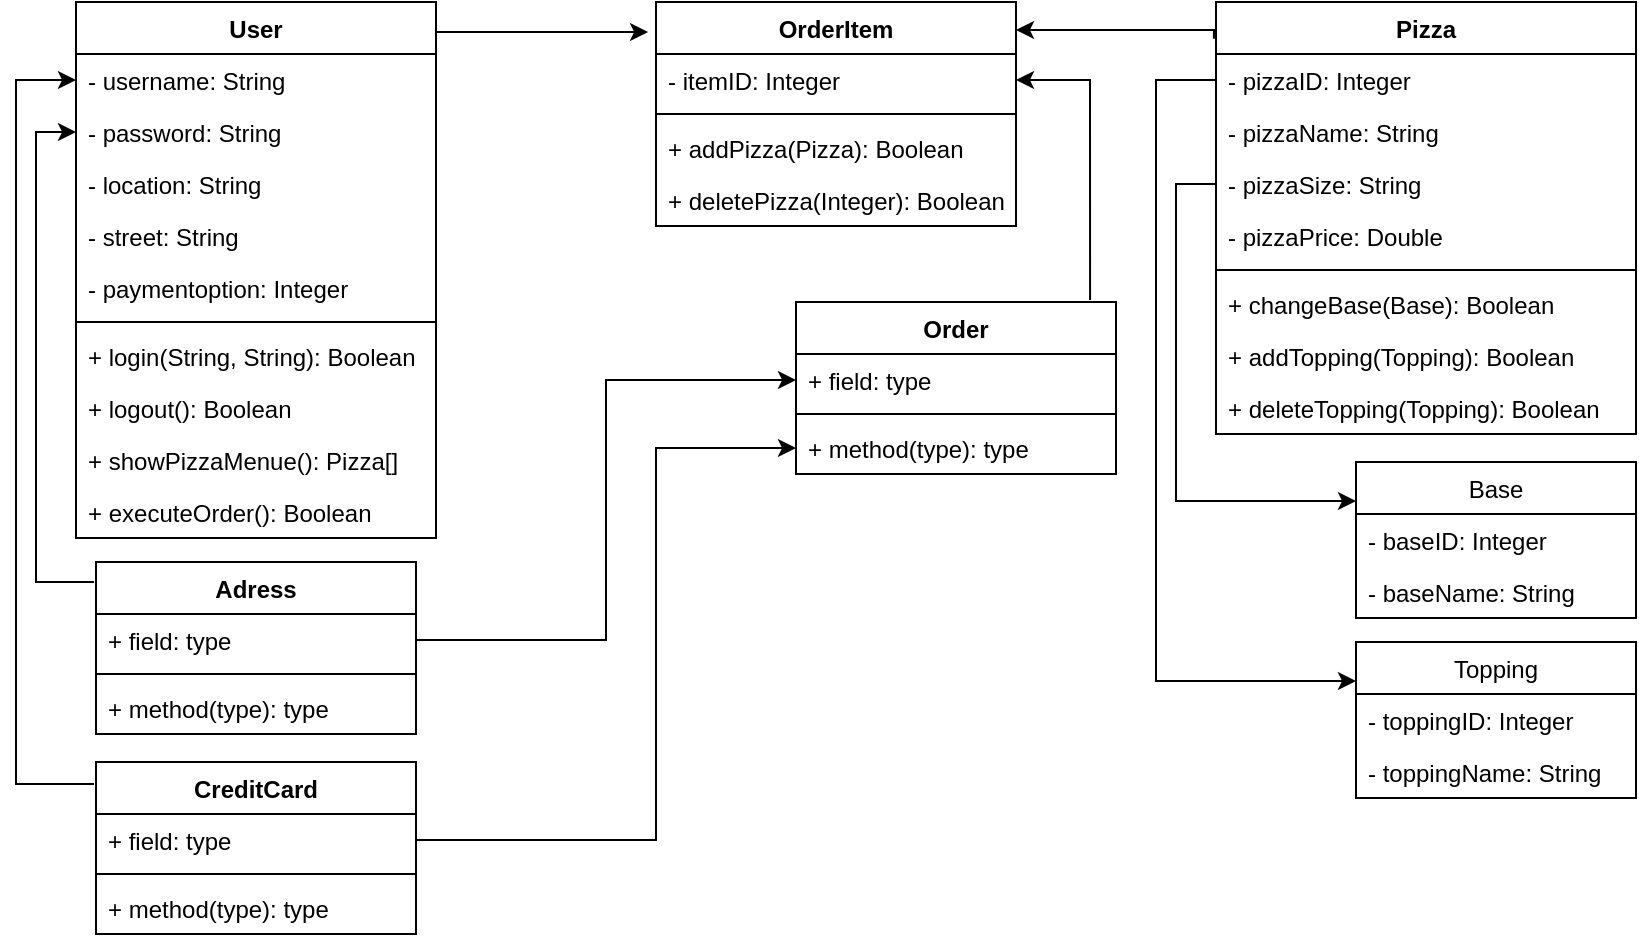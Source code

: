 <mxfile version="14.1.8" type="github">
  <diagram id="C5RBs43oDa-KdzZeNtuy" name="Page-1">
    <mxGraphModel dx="868" dy="482" grid="1" gridSize="10" guides="1" tooltips="1" connect="1" arrows="1" fold="1" page="1" pageScale="1" pageWidth="827" pageHeight="1169" math="0" shadow="0">
      <root>
        <mxCell id="WIyWlLk6GJQsqaUBKTNV-0" />
        <mxCell id="WIyWlLk6GJQsqaUBKTNV-1" parent="WIyWlLk6GJQsqaUBKTNV-0" />
        <mxCell id="uV1599xkfmc2XIZDll-U-7" value="User" style="swimlane;fontStyle=1;align=center;verticalAlign=top;childLayout=stackLayout;horizontal=1;startSize=26;horizontalStack=0;resizeParent=1;resizeParentMax=0;resizeLast=0;collapsible=1;marginBottom=0;" parent="WIyWlLk6GJQsqaUBKTNV-1" vertex="1">
          <mxGeometry x="40" y="10" width="180" height="268" as="geometry" />
        </mxCell>
        <mxCell id="uV1599xkfmc2XIZDll-U-11" value="- username: String" style="text;strokeColor=none;fillColor=none;align=left;verticalAlign=top;spacingLeft=4;spacingRight=4;overflow=hidden;rotatable=0;points=[[0,0.5],[1,0.5]];portConstraint=eastwest;" parent="uV1599xkfmc2XIZDll-U-7" vertex="1">
          <mxGeometry y="26" width="180" height="26" as="geometry" />
        </mxCell>
        <mxCell id="uV1599xkfmc2XIZDll-U-12" value="- password: String" style="text;strokeColor=none;fillColor=none;align=left;verticalAlign=top;spacingLeft=4;spacingRight=4;overflow=hidden;rotatable=0;points=[[0,0.5],[1,0.5]];portConstraint=eastwest;" parent="uV1599xkfmc2XIZDll-U-7" vertex="1">
          <mxGeometry y="52" width="180" height="26" as="geometry" />
        </mxCell>
        <mxCell id="uV1599xkfmc2XIZDll-U-13" value="- location: String" style="text;strokeColor=none;fillColor=none;align=left;verticalAlign=top;spacingLeft=4;spacingRight=4;overflow=hidden;rotatable=0;points=[[0,0.5],[1,0.5]];portConstraint=eastwest;" parent="uV1599xkfmc2XIZDll-U-7" vertex="1">
          <mxGeometry y="78" width="180" height="26" as="geometry" />
        </mxCell>
        <mxCell id="uV1599xkfmc2XIZDll-U-3" value="- street: String" style="text;strokeColor=none;fillColor=none;align=left;verticalAlign=top;spacingLeft=4;spacingRight=4;overflow=hidden;rotatable=0;points=[[0,0.5],[1,0.5]];portConstraint=eastwest;" parent="uV1599xkfmc2XIZDll-U-7" vertex="1">
          <mxGeometry y="104" width="180" height="26" as="geometry" />
        </mxCell>
        <mxCell id="uV1599xkfmc2XIZDll-U-6" value="- paymentoption: Integer" style="text;strokeColor=none;fillColor=none;align=left;verticalAlign=top;spacingLeft=4;spacingRight=4;overflow=hidden;rotatable=0;points=[[0,0.5],[1,0.5]];portConstraint=eastwest;" parent="uV1599xkfmc2XIZDll-U-7" vertex="1">
          <mxGeometry y="130" width="180" height="26" as="geometry" />
        </mxCell>
        <mxCell id="uV1599xkfmc2XIZDll-U-9" value="" style="line;strokeWidth=1;fillColor=none;align=left;verticalAlign=middle;spacingTop=-1;spacingLeft=3;spacingRight=3;rotatable=0;labelPosition=right;points=[];portConstraint=eastwest;" parent="uV1599xkfmc2XIZDll-U-7" vertex="1">
          <mxGeometry y="156" width="180" height="8" as="geometry" />
        </mxCell>
        <mxCell id="uV1599xkfmc2XIZDll-U-14" value="+ login(String, String): Boolean" style="text;strokeColor=none;fillColor=none;align=left;verticalAlign=top;spacingLeft=4;spacingRight=4;overflow=hidden;rotatable=0;points=[[0,0.5],[1,0.5]];portConstraint=eastwest;" parent="uV1599xkfmc2XIZDll-U-7" vertex="1">
          <mxGeometry y="164" width="180" height="26" as="geometry" />
        </mxCell>
        <mxCell id="uV1599xkfmc2XIZDll-U-10" value="+ logout(): Boolean" style="text;strokeColor=none;fillColor=none;align=left;verticalAlign=top;spacingLeft=4;spacingRight=4;overflow=hidden;rotatable=0;points=[[0,0.5],[1,0.5]];portConstraint=eastwest;" parent="uV1599xkfmc2XIZDll-U-7" vertex="1">
          <mxGeometry y="190" width="180" height="26" as="geometry" />
        </mxCell>
        <mxCell id="uV1599xkfmc2XIZDll-U-19" value="+ showPizzaMenue(): Pizza[]" style="text;strokeColor=none;fillColor=none;align=left;verticalAlign=top;spacingLeft=4;spacingRight=4;overflow=hidden;rotatable=0;points=[[0,0.5],[1,0.5]];portConstraint=eastwest;" parent="uV1599xkfmc2XIZDll-U-7" vertex="1">
          <mxGeometry y="216" width="180" height="26" as="geometry" />
        </mxCell>
        <mxCell id="uV1599xkfmc2XIZDll-U-15" value="+ executeOrder(): Boolean" style="text;strokeColor=none;fillColor=none;align=left;verticalAlign=top;spacingLeft=4;spacingRight=4;overflow=hidden;rotatable=0;points=[[0,0.5],[1,0.5]];portConstraint=eastwest;" parent="uV1599xkfmc2XIZDll-U-7" vertex="1">
          <mxGeometry y="242" width="180" height="26" as="geometry" />
        </mxCell>
        <mxCell id="uV1599xkfmc2XIZDll-U-20" value="OrderItem" style="swimlane;fontStyle=1;align=center;verticalAlign=top;childLayout=stackLayout;horizontal=1;startSize=26;horizontalStack=0;resizeParent=1;resizeParentMax=0;resizeLast=0;collapsible=1;marginBottom=0;" parent="WIyWlLk6GJQsqaUBKTNV-1" vertex="1">
          <mxGeometry x="330" y="10" width="180" height="112" as="geometry" />
        </mxCell>
        <mxCell id="uV1599xkfmc2XIZDll-U-21" value="- itemID: Integer" style="text;strokeColor=none;fillColor=none;align=left;verticalAlign=top;spacingLeft=4;spacingRight=4;overflow=hidden;rotatable=0;points=[[0,0.5],[1,0.5]];portConstraint=eastwest;" parent="uV1599xkfmc2XIZDll-U-20" vertex="1">
          <mxGeometry y="26" width="180" height="26" as="geometry" />
        </mxCell>
        <mxCell id="uV1599xkfmc2XIZDll-U-22" value="" style="line;strokeWidth=1;fillColor=none;align=left;verticalAlign=middle;spacingTop=-1;spacingLeft=3;spacingRight=3;rotatable=0;labelPosition=right;points=[];portConstraint=eastwest;" parent="uV1599xkfmc2XIZDll-U-20" vertex="1">
          <mxGeometry y="52" width="180" height="8" as="geometry" />
        </mxCell>
        <mxCell id="uV1599xkfmc2XIZDll-U-24" value="+ addPizza(Pizza): Boolean" style="text;strokeColor=none;fillColor=none;align=left;verticalAlign=top;spacingLeft=4;spacingRight=4;overflow=hidden;rotatable=0;points=[[0,0.5],[1,0.5]];portConstraint=eastwest;" parent="uV1599xkfmc2XIZDll-U-20" vertex="1">
          <mxGeometry y="60" width="180" height="26" as="geometry" />
        </mxCell>
        <mxCell id="uV1599xkfmc2XIZDll-U-23" value="+ deletePizza(Integer): Boolean" style="text;strokeColor=none;fillColor=none;align=left;verticalAlign=top;spacingLeft=4;spacingRight=4;overflow=hidden;rotatable=0;points=[[0,0.5],[1,0.5]];portConstraint=eastwest;" parent="uV1599xkfmc2XIZDll-U-20" vertex="1">
          <mxGeometry y="86" width="180" height="26" as="geometry" />
        </mxCell>
        <mxCell id="uV1599xkfmc2XIZDll-U-25" value="Pizza" style="swimlane;fontStyle=1;align=center;verticalAlign=top;childLayout=stackLayout;horizontal=1;startSize=26;horizontalStack=0;resizeParent=1;resizeParentMax=0;resizeLast=0;collapsible=1;marginBottom=0;" parent="WIyWlLk6GJQsqaUBKTNV-1" vertex="1">
          <mxGeometry x="610" y="10" width="210" height="216" as="geometry" />
        </mxCell>
        <mxCell id="s7ZiOh65WCOUnPWMFTmQ-0" value="- pizzaID: Integer" style="text;strokeColor=none;fillColor=none;align=left;verticalAlign=top;spacingLeft=4;spacingRight=4;overflow=hidden;rotatable=0;points=[[0,0.5],[1,0.5]];portConstraint=eastwest;" vertex="1" parent="uV1599xkfmc2XIZDll-U-25">
          <mxGeometry y="26" width="210" height="26" as="geometry" />
        </mxCell>
        <mxCell id="uV1599xkfmc2XIZDll-U-26" value="- pizzaName: String" style="text;strokeColor=none;fillColor=none;align=left;verticalAlign=top;spacingLeft=4;spacingRight=4;overflow=hidden;rotatable=0;points=[[0,0.5],[1,0.5]];portConstraint=eastwest;" parent="uV1599xkfmc2XIZDll-U-25" vertex="1">
          <mxGeometry y="52" width="210" height="26" as="geometry" />
        </mxCell>
        <mxCell id="uV1599xkfmc2XIZDll-U-29" value="- pizzaSize: String" style="text;strokeColor=none;fillColor=none;align=left;verticalAlign=top;spacingLeft=4;spacingRight=4;overflow=hidden;rotatable=0;points=[[0,0.5],[1,0.5]];portConstraint=eastwest;" parent="uV1599xkfmc2XIZDll-U-25" vertex="1">
          <mxGeometry y="78" width="210" height="26" as="geometry" />
        </mxCell>
        <mxCell id="s7ZiOh65WCOUnPWMFTmQ-1" value="- pizzaPrice: Double" style="text;strokeColor=none;fillColor=none;align=left;verticalAlign=top;spacingLeft=4;spacingRight=4;overflow=hidden;rotatable=0;points=[[0,0.5],[1,0.5]];portConstraint=eastwest;" vertex="1" parent="uV1599xkfmc2XIZDll-U-25">
          <mxGeometry y="104" width="210" height="26" as="geometry" />
        </mxCell>
        <mxCell id="uV1599xkfmc2XIZDll-U-27" value="" style="line;strokeWidth=1;fillColor=none;align=left;verticalAlign=middle;spacingTop=-1;spacingLeft=3;spacingRight=3;rotatable=0;labelPosition=right;points=[];portConstraint=eastwest;" parent="uV1599xkfmc2XIZDll-U-25" vertex="1">
          <mxGeometry y="130" width="210" height="8" as="geometry" />
        </mxCell>
        <mxCell id="uV1599xkfmc2XIZDll-U-28" value="+ changeBase(Base): Boolean" style="text;strokeColor=none;fillColor=none;align=left;verticalAlign=top;spacingLeft=4;spacingRight=4;overflow=hidden;rotatable=0;points=[[0,0.5],[1,0.5]];portConstraint=eastwest;" parent="uV1599xkfmc2XIZDll-U-25" vertex="1">
          <mxGeometry y="138" width="210" height="26" as="geometry" />
        </mxCell>
        <mxCell id="uV1599xkfmc2XIZDll-U-30" value="+ addTopping(Topping): Boolean" style="text;strokeColor=none;fillColor=none;align=left;verticalAlign=top;spacingLeft=4;spacingRight=4;overflow=hidden;rotatable=0;points=[[0,0.5],[1,0.5]];portConstraint=eastwest;" parent="uV1599xkfmc2XIZDll-U-25" vertex="1">
          <mxGeometry y="164" width="210" height="26" as="geometry" />
        </mxCell>
        <mxCell id="uV1599xkfmc2XIZDll-U-31" value="+ deleteTopping(Topping): Boolean" style="text;strokeColor=none;fillColor=none;align=left;verticalAlign=top;spacingLeft=4;spacingRight=4;overflow=hidden;rotatable=0;points=[[0,0.5],[1,0.5]];portConstraint=eastwest;" parent="uV1599xkfmc2XIZDll-U-25" vertex="1">
          <mxGeometry y="190" width="210" height="26" as="geometry" />
        </mxCell>
        <mxCell id="uV1599xkfmc2XIZDll-U-36" value="Base" style="swimlane;fontStyle=0;childLayout=stackLayout;horizontal=1;startSize=26;fillColor=none;horizontalStack=0;resizeParent=1;resizeParentMax=0;resizeLast=0;collapsible=1;marginBottom=0;" parent="WIyWlLk6GJQsqaUBKTNV-1" vertex="1">
          <mxGeometry x="680" y="240" width="140" height="78" as="geometry" />
        </mxCell>
        <mxCell id="fI5wQZOOKrCyLXPz0UMs-0" value="- baseID: Integer" style="text;strokeColor=none;fillColor=none;align=left;verticalAlign=top;spacingLeft=4;spacingRight=4;overflow=hidden;rotatable=0;points=[[0,0.5],[1,0.5]];portConstraint=eastwest;" parent="uV1599xkfmc2XIZDll-U-36" vertex="1">
          <mxGeometry y="26" width="140" height="26" as="geometry" />
        </mxCell>
        <mxCell id="uV1599xkfmc2XIZDll-U-37" value="- baseName: String" style="text;strokeColor=none;fillColor=none;align=left;verticalAlign=top;spacingLeft=4;spacingRight=4;overflow=hidden;rotatable=0;points=[[0,0.5],[1,0.5]];portConstraint=eastwest;" parent="uV1599xkfmc2XIZDll-U-36" vertex="1">
          <mxGeometry y="52" width="140" height="26" as="geometry" />
        </mxCell>
        <mxCell id="uV1599xkfmc2XIZDll-U-41" value="Topping" style="swimlane;fontStyle=0;childLayout=stackLayout;horizontal=1;startSize=26;fillColor=none;horizontalStack=0;resizeParent=1;resizeParentMax=0;resizeLast=0;collapsible=1;marginBottom=0;" parent="WIyWlLk6GJQsqaUBKTNV-1" vertex="1">
          <mxGeometry x="680" y="330" width="140" height="78" as="geometry" />
        </mxCell>
        <mxCell id="fI5wQZOOKrCyLXPz0UMs-1" value="- toppingID: Integer" style="text;strokeColor=none;fillColor=none;align=left;verticalAlign=top;spacingLeft=4;spacingRight=4;overflow=hidden;rotatable=0;points=[[0,0.5],[1,0.5]];portConstraint=eastwest;" parent="uV1599xkfmc2XIZDll-U-41" vertex="1">
          <mxGeometry y="26" width="140" height="26" as="geometry" />
        </mxCell>
        <mxCell id="uV1599xkfmc2XIZDll-U-42" value="- toppingName: String" style="text;strokeColor=none;fillColor=none;align=left;verticalAlign=top;spacingLeft=4;spacingRight=4;overflow=hidden;rotatable=0;points=[[0,0.5],[1,0.5]];portConstraint=eastwest;" parent="uV1599xkfmc2XIZDll-U-41" vertex="1">
          <mxGeometry y="52" width="140" height="26" as="geometry" />
        </mxCell>
        <mxCell id="IQ9QhzdBHmIEoD9JMVYd-0" style="edgeStyle=orthogonalEdgeStyle;rounded=0;orthogonalLoop=1;jettySize=auto;html=1;exitX=0;exitY=0.5;exitDx=0;exitDy=0;entryX=0;entryY=0.25;entryDx=0;entryDy=0;" parent="WIyWlLk6GJQsqaUBKTNV-1" source="uV1599xkfmc2XIZDll-U-29" target="uV1599xkfmc2XIZDll-U-36" edge="1">
          <mxGeometry relative="1" as="geometry" />
        </mxCell>
        <mxCell id="IQ9QhzdBHmIEoD9JMVYd-1" style="edgeStyle=orthogonalEdgeStyle;rounded=0;orthogonalLoop=1;jettySize=auto;html=1;exitX=0;exitY=0.5;exitDx=0;exitDy=0;entryX=0;entryY=0.25;entryDx=0;entryDy=0;" parent="WIyWlLk6GJQsqaUBKTNV-1" source="uV1599xkfmc2XIZDll-U-26" target="uV1599xkfmc2XIZDll-U-41" edge="1">
          <mxGeometry relative="1" as="geometry">
            <Array as="points">
              <mxPoint x="610" y="49" />
              <mxPoint x="580" y="49" />
              <mxPoint x="580" y="350" />
            </Array>
          </mxGeometry>
        </mxCell>
        <mxCell id="hXHPoDrEMKIcVmXOcSfc-1" value="Order" style="swimlane;fontStyle=1;align=center;verticalAlign=top;childLayout=stackLayout;horizontal=1;startSize=26;horizontalStack=0;resizeParent=1;resizeParentMax=0;resizeLast=0;collapsible=1;marginBottom=0;" parent="WIyWlLk6GJQsqaUBKTNV-1" vertex="1">
          <mxGeometry x="400" y="160" width="160" height="86" as="geometry" />
        </mxCell>
        <mxCell id="hXHPoDrEMKIcVmXOcSfc-2" value="+ field: type" style="text;strokeColor=none;fillColor=none;align=left;verticalAlign=top;spacingLeft=4;spacingRight=4;overflow=hidden;rotatable=0;points=[[0,0.5],[1,0.5]];portConstraint=eastwest;" parent="hXHPoDrEMKIcVmXOcSfc-1" vertex="1">
          <mxGeometry y="26" width="160" height="26" as="geometry" />
        </mxCell>
        <mxCell id="hXHPoDrEMKIcVmXOcSfc-3" value="" style="line;strokeWidth=1;fillColor=none;align=left;verticalAlign=middle;spacingTop=-1;spacingLeft=3;spacingRight=3;rotatable=0;labelPosition=right;points=[];portConstraint=eastwest;" parent="hXHPoDrEMKIcVmXOcSfc-1" vertex="1">
          <mxGeometry y="52" width="160" height="8" as="geometry" />
        </mxCell>
        <mxCell id="hXHPoDrEMKIcVmXOcSfc-4" value="+ method(type): type" style="text;strokeColor=none;fillColor=none;align=left;verticalAlign=top;spacingLeft=4;spacingRight=4;overflow=hidden;rotatable=0;points=[[0,0.5],[1,0.5]];portConstraint=eastwest;" parent="hXHPoDrEMKIcVmXOcSfc-1" vertex="1">
          <mxGeometry y="60" width="160" height="26" as="geometry" />
        </mxCell>
        <mxCell id="hXHPoDrEMKIcVmXOcSfc-5" value="Adress" style="swimlane;fontStyle=1;align=center;verticalAlign=top;childLayout=stackLayout;horizontal=1;startSize=26;horizontalStack=0;resizeParent=1;resizeParentMax=0;resizeLast=0;collapsible=1;marginBottom=0;" parent="WIyWlLk6GJQsqaUBKTNV-1" vertex="1">
          <mxGeometry x="50" y="290" width="160" height="86" as="geometry" />
        </mxCell>
        <mxCell id="hXHPoDrEMKIcVmXOcSfc-6" value="+ field: type" style="text;strokeColor=none;fillColor=none;align=left;verticalAlign=top;spacingLeft=4;spacingRight=4;overflow=hidden;rotatable=0;points=[[0,0.5],[1,0.5]];portConstraint=eastwest;" parent="hXHPoDrEMKIcVmXOcSfc-5" vertex="1">
          <mxGeometry y="26" width="160" height="26" as="geometry" />
        </mxCell>
        <mxCell id="hXHPoDrEMKIcVmXOcSfc-7" value="" style="line;strokeWidth=1;fillColor=none;align=left;verticalAlign=middle;spacingTop=-1;spacingLeft=3;spacingRight=3;rotatable=0;labelPosition=right;points=[];portConstraint=eastwest;" parent="hXHPoDrEMKIcVmXOcSfc-5" vertex="1">
          <mxGeometry y="52" width="160" height="8" as="geometry" />
        </mxCell>
        <mxCell id="hXHPoDrEMKIcVmXOcSfc-8" value="+ method(type): type" style="text;strokeColor=none;fillColor=none;align=left;verticalAlign=top;spacingLeft=4;spacingRight=4;overflow=hidden;rotatable=0;points=[[0,0.5],[1,0.5]];portConstraint=eastwest;" parent="hXHPoDrEMKIcVmXOcSfc-5" vertex="1">
          <mxGeometry y="60" width="160" height="26" as="geometry" />
        </mxCell>
        <mxCell id="hXHPoDrEMKIcVmXOcSfc-9" value="CreditCard" style="swimlane;fontStyle=1;align=center;verticalAlign=top;childLayout=stackLayout;horizontal=1;startSize=26;horizontalStack=0;resizeParent=1;resizeParentMax=0;resizeLast=0;collapsible=1;marginBottom=0;" parent="WIyWlLk6GJQsqaUBKTNV-1" vertex="1">
          <mxGeometry x="50" y="390" width="160" height="86" as="geometry" />
        </mxCell>
        <mxCell id="hXHPoDrEMKIcVmXOcSfc-10" value="+ field: type" style="text;strokeColor=none;fillColor=none;align=left;verticalAlign=top;spacingLeft=4;spacingRight=4;overflow=hidden;rotatable=0;points=[[0,0.5],[1,0.5]];portConstraint=eastwest;" parent="hXHPoDrEMKIcVmXOcSfc-9" vertex="1">
          <mxGeometry y="26" width="160" height="26" as="geometry" />
        </mxCell>
        <mxCell id="hXHPoDrEMKIcVmXOcSfc-11" value="" style="line;strokeWidth=1;fillColor=none;align=left;verticalAlign=middle;spacingTop=-1;spacingLeft=3;spacingRight=3;rotatable=0;labelPosition=right;points=[];portConstraint=eastwest;" parent="hXHPoDrEMKIcVmXOcSfc-9" vertex="1">
          <mxGeometry y="52" width="160" height="8" as="geometry" />
        </mxCell>
        <mxCell id="hXHPoDrEMKIcVmXOcSfc-12" value="+ method(type): type" style="text;strokeColor=none;fillColor=none;align=left;verticalAlign=top;spacingLeft=4;spacingRight=4;overflow=hidden;rotatable=0;points=[[0,0.5],[1,0.5]];portConstraint=eastwest;" parent="hXHPoDrEMKIcVmXOcSfc-9" vertex="1">
          <mxGeometry y="60" width="160" height="26" as="geometry" />
        </mxCell>
        <mxCell id="hXHPoDrEMKIcVmXOcSfc-14" style="edgeStyle=orthogonalEdgeStyle;rounded=0;orthogonalLoop=1;jettySize=auto;html=1;exitX=0.919;exitY=-0.012;exitDx=0;exitDy=0;entryX=1;entryY=0.5;entryDx=0;entryDy=0;exitPerimeter=0;" parent="WIyWlLk6GJQsqaUBKTNV-1" source="hXHPoDrEMKIcVmXOcSfc-1" target="uV1599xkfmc2XIZDll-U-21" edge="1">
          <mxGeometry relative="1" as="geometry" />
        </mxCell>
        <mxCell id="hXHPoDrEMKIcVmXOcSfc-15" style="edgeStyle=orthogonalEdgeStyle;rounded=0;orthogonalLoop=1;jettySize=auto;html=1;exitX=-0.006;exitY=0.116;exitDx=0;exitDy=0;entryX=0;entryY=0.5;entryDx=0;entryDy=0;exitPerimeter=0;" parent="WIyWlLk6GJQsqaUBKTNV-1" source="hXHPoDrEMKIcVmXOcSfc-5" target="uV1599xkfmc2XIZDll-U-12" edge="1">
          <mxGeometry relative="1" as="geometry">
            <Array as="points">
              <mxPoint x="20" y="300" />
              <mxPoint x="20" y="75" />
            </Array>
          </mxGeometry>
        </mxCell>
        <mxCell id="hXHPoDrEMKIcVmXOcSfc-16" style="edgeStyle=orthogonalEdgeStyle;rounded=0;orthogonalLoop=1;jettySize=auto;html=1;entryX=-0.022;entryY=0.134;entryDx=0;entryDy=0;entryPerimeter=0;" parent="WIyWlLk6GJQsqaUBKTNV-1" target="uV1599xkfmc2XIZDll-U-20" edge="1">
          <mxGeometry relative="1" as="geometry">
            <mxPoint x="220" y="25" as="sourcePoint" />
            <Array as="points">
              <mxPoint x="220" y="25" />
            </Array>
          </mxGeometry>
        </mxCell>
        <mxCell id="hXHPoDrEMKIcVmXOcSfc-18" style="edgeStyle=orthogonalEdgeStyle;rounded=0;orthogonalLoop=1;jettySize=auto;html=1;exitX=-0.006;exitY=0.128;exitDx=0;exitDy=0;entryX=0;entryY=0.5;entryDx=0;entryDy=0;exitPerimeter=0;" parent="WIyWlLk6GJQsqaUBKTNV-1" source="hXHPoDrEMKIcVmXOcSfc-9" target="uV1599xkfmc2XIZDll-U-11" edge="1">
          <mxGeometry relative="1" as="geometry">
            <Array as="points">
              <mxPoint x="10" y="401" />
              <mxPoint x="10" y="49" />
            </Array>
          </mxGeometry>
        </mxCell>
        <mxCell id="hXHPoDrEMKIcVmXOcSfc-19" style="edgeStyle=orthogonalEdgeStyle;rounded=0;orthogonalLoop=1;jettySize=auto;html=1;entryX=-0.005;entryY=0.085;entryDx=0;entryDy=0;entryPerimeter=0;exitX=-0.005;exitY=0.085;exitDx=0;exitDy=0;exitPerimeter=0;" parent="WIyWlLk6GJQsqaUBKTNV-1" source="uV1599xkfmc2XIZDll-U-25" edge="1">
          <mxGeometry relative="1" as="geometry">
            <mxPoint x="510" y="24" as="targetPoint" />
            <Array as="points">
              <mxPoint x="510" y="24" />
            </Array>
          </mxGeometry>
        </mxCell>
        <mxCell id="hXHPoDrEMKIcVmXOcSfc-20" style="edgeStyle=orthogonalEdgeStyle;rounded=0;orthogonalLoop=1;jettySize=auto;html=1;exitX=1;exitY=0.5;exitDx=0;exitDy=0;entryX=0;entryY=0.5;entryDx=0;entryDy=0;" parent="WIyWlLk6GJQsqaUBKTNV-1" source="hXHPoDrEMKIcVmXOcSfc-6" target="hXHPoDrEMKIcVmXOcSfc-2" edge="1">
          <mxGeometry relative="1" as="geometry" />
        </mxCell>
        <mxCell id="hXHPoDrEMKIcVmXOcSfc-21" style="edgeStyle=orthogonalEdgeStyle;rounded=0;orthogonalLoop=1;jettySize=auto;html=1;exitX=1;exitY=0.5;exitDx=0;exitDy=0;entryX=0;entryY=0.5;entryDx=0;entryDy=0;" parent="WIyWlLk6GJQsqaUBKTNV-1" source="hXHPoDrEMKIcVmXOcSfc-10" target="hXHPoDrEMKIcVmXOcSfc-4" edge="1">
          <mxGeometry relative="1" as="geometry">
            <Array as="points">
              <mxPoint x="330" y="429" />
              <mxPoint x="330" y="233" />
            </Array>
          </mxGeometry>
        </mxCell>
      </root>
    </mxGraphModel>
  </diagram>
</mxfile>
